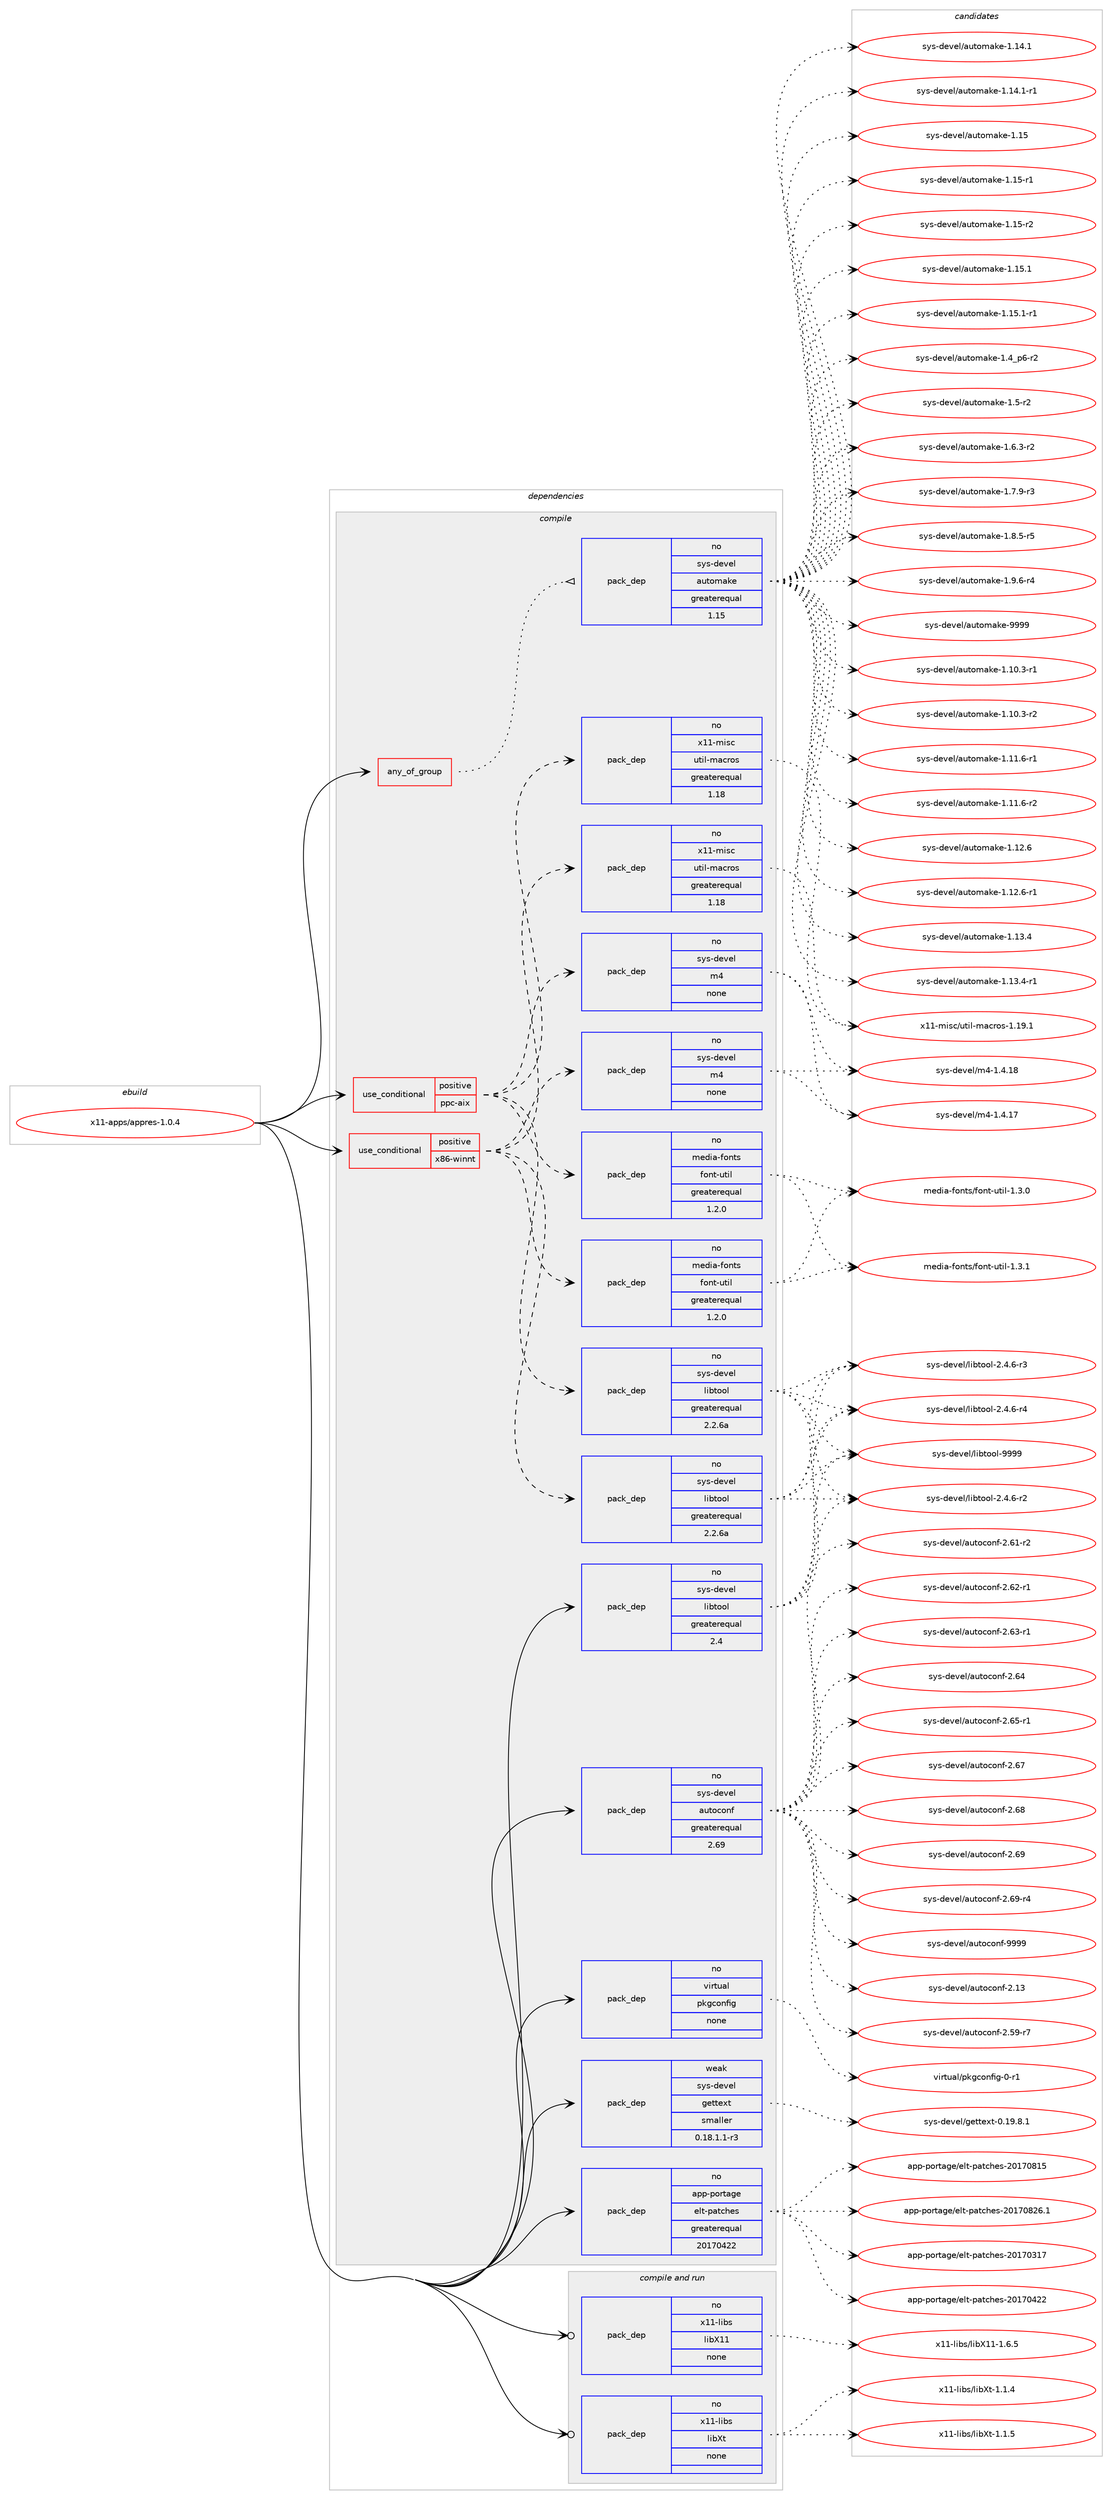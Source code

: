 digraph prolog {

# *************
# Graph options
# *************

newrank=true;
concentrate=true;
compound=true;
graph [rankdir=LR,fontname=Helvetica,fontsize=10,ranksep=1.5];#, ranksep=2.5, nodesep=0.2];
edge  [arrowhead=vee];
node  [fontname=Helvetica,fontsize=10];

# **********
# The ebuild
# **********

subgraph cluster_leftcol {
color=gray;
rank=same;
label=<<i>ebuild</i>>;
id [label="x11-apps/appres-1.0.4", color=red, width=4, href="../x11-apps/appres-1.0.4.svg"];
}

# ****************
# The dependencies
# ****************

subgraph cluster_midcol {
color=gray;
label=<<i>dependencies</i>>;
subgraph cluster_compile {
fillcolor="#eeeeee";
style=filled;
label=<<i>compile</i>>;
subgraph any8994 {
dependency508813 [label=<<TABLE BORDER="0" CELLBORDER="1" CELLSPACING="0" CELLPADDING="4"><TR><TD CELLPADDING="10">any_of_group</TD></TR></TABLE>>, shape=none, color=red];subgraph pack378108 {
dependency508814 [label=<<TABLE BORDER="0" CELLBORDER="1" CELLSPACING="0" CELLPADDING="4" WIDTH="220"><TR><TD ROWSPAN="6" CELLPADDING="30">pack_dep</TD></TR><TR><TD WIDTH="110">no</TD></TR><TR><TD>sys-devel</TD></TR><TR><TD>automake</TD></TR><TR><TD>greaterequal</TD></TR><TR><TD>1.15</TD></TR></TABLE>>, shape=none, color=blue];
}
dependency508813:e -> dependency508814:w [weight=20,style="dotted",arrowhead="oinv"];
}
id:e -> dependency508813:w [weight=20,style="solid",arrowhead="vee"];
subgraph cond121372 {
dependency508815 [label=<<TABLE BORDER="0" CELLBORDER="1" CELLSPACING="0" CELLPADDING="4"><TR><TD ROWSPAN="3" CELLPADDING="10">use_conditional</TD></TR><TR><TD>positive</TD></TR><TR><TD>ppc-aix</TD></TR></TABLE>>, shape=none, color=red];
subgraph pack378109 {
dependency508816 [label=<<TABLE BORDER="0" CELLBORDER="1" CELLSPACING="0" CELLPADDING="4" WIDTH="220"><TR><TD ROWSPAN="6" CELLPADDING="30">pack_dep</TD></TR><TR><TD WIDTH="110">no</TD></TR><TR><TD>sys-devel</TD></TR><TR><TD>libtool</TD></TR><TR><TD>greaterequal</TD></TR><TR><TD>2.2.6a</TD></TR></TABLE>>, shape=none, color=blue];
}
dependency508815:e -> dependency508816:w [weight=20,style="dashed",arrowhead="vee"];
subgraph pack378110 {
dependency508817 [label=<<TABLE BORDER="0" CELLBORDER="1" CELLSPACING="0" CELLPADDING="4" WIDTH="220"><TR><TD ROWSPAN="6" CELLPADDING="30">pack_dep</TD></TR><TR><TD WIDTH="110">no</TD></TR><TR><TD>sys-devel</TD></TR><TR><TD>m4</TD></TR><TR><TD>none</TD></TR><TR><TD></TD></TR></TABLE>>, shape=none, color=blue];
}
dependency508815:e -> dependency508817:w [weight=20,style="dashed",arrowhead="vee"];
subgraph pack378111 {
dependency508818 [label=<<TABLE BORDER="0" CELLBORDER="1" CELLSPACING="0" CELLPADDING="4" WIDTH="220"><TR><TD ROWSPAN="6" CELLPADDING="30">pack_dep</TD></TR><TR><TD WIDTH="110">no</TD></TR><TR><TD>x11-misc</TD></TR><TR><TD>util-macros</TD></TR><TR><TD>greaterequal</TD></TR><TR><TD>1.18</TD></TR></TABLE>>, shape=none, color=blue];
}
dependency508815:e -> dependency508818:w [weight=20,style="dashed",arrowhead="vee"];
subgraph pack378112 {
dependency508819 [label=<<TABLE BORDER="0" CELLBORDER="1" CELLSPACING="0" CELLPADDING="4" WIDTH="220"><TR><TD ROWSPAN="6" CELLPADDING="30">pack_dep</TD></TR><TR><TD WIDTH="110">no</TD></TR><TR><TD>media-fonts</TD></TR><TR><TD>font-util</TD></TR><TR><TD>greaterequal</TD></TR><TR><TD>1.2.0</TD></TR></TABLE>>, shape=none, color=blue];
}
dependency508815:e -> dependency508819:w [weight=20,style="dashed",arrowhead="vee"];
}
id:e -> dependency508815:w [weight=20,style="solid",arrowhead="vee"];
subgraph cond121373 {
dependency508820 [label=<<TABLE BORDER="0" CELLBORDER="1" CELLSPACING="0" CELLPADDING="4"><TR><TD ROWSPAN="3" CELLPADDING="10">use_conditional</TD></TR><TR><TD>positive</TD></TR><TR><TD>x86-winnt</TD></TR></TABLE>>, shape=none, color=red];
subgraph pack378113 {
dependency508821 [label=<<TABLE BORDER="0" CELLBORDER="1" CELLSPACING="0" CELLPADDING="4" WIDTH="220"><TR><TD ROWSPAN="6" CELLPADDING="30">pack_dep</TD></TR><TR><TD WIDTH="110">no</TD></TR><TR><TD>sys-devel</TD></TR><TR><TD>libtool</TD></TR><TR><TD>greaterequal</TD></TR><TR><TD>2.2.6a</TD></TR></TABLE>>, shape=none, color=blue];
}
dependency508820:e -> dependency508821:w [weight=20,style="dashed",arrowhead="vee"];
subgraph pack378114 {
dependency508822 [label=<<TABLE BORDER="0" CELLBORDER="1" CELLSPACING="0" CELLPADDING="4" WIDTH="220"><TR><TD ROWSPAN="6" CELLPADDING="30">pack_dep</TD></TR><TR><TD WIDTH="110">no</TD></TR><TR><TD>sys-devel</TD></TR><TR><TD>m4</TD></TR><TR><TD>none</TD></TR><TR><TD></TD></TR></TABLE>>, shape=none, color=blue];
}
dependency508820:e -> dependency508822:w [weight=20,style="dashed",arrowhead="vee"];
subgraph pack378115 {
dependency508823 [label=<<TABLE BORDER="0" CELLBORDER="1" CELLSPACING="0" CELLPADDING="4" WIDTH="220"><TR><TD ROWSPAN="6" CELLPADDING="30">pack_dep</TD></TR><TR><TD WIDTH="110">no</TD></TR><TR><TD>x11-misc</TD></TR><TR><TD>util-macros</TD></TR><TR><TD>greaterequal</TD></TR><TR><TD>1.18</TD></TR></TABLE>>, shape=none, color=blue];
}
dependency508820:e -> dependency508823:w [weight=20,style="dashed",arrowhead="vee"];
subgraph pack378116 {
dependency508824 [label=<<TABLE BORDER="0" CELLBORDER="1" CELLSPACING="0" CELLPADDING="4" WIDTH="220"><TR><TD ROWSPAN="6" CELLPADDING="30">pack_dep</TD></TR><TR><TD WIDTH="110">no</TD></TR><TR><TD>media-fonts</TD></TR><TR><TD>font-util</TD></TR><TR><TD>greaterequal</TD></TR><TR><TD>1.2.0</TD></TR></TABLE>>, shape=none, color=blue];
}
dependency508820:e -> dependency508824:w [weight=20,style="dashed",arrowhead="vee"];
}
id:e -> dependency508820:w [weight=20,style="solid",arrowhead="vee"];
subgraph pack378117 {
dependency508825 [label=<<TABLE BORDER="0" CELLBORDER="1" CELLSPACING="0" CELLPADDING="4" WIDTH="220"><TR><TD ROWSPAN="6" CELLPADDING="30">pack_dep</TD></TR><TR><TD WIDTH="110">no</TD></TR><TR><TD>app-portage</TD></TR><TR><TD>elt-patches</TD></TR><TR><TD>greaterequal</TD></TR><TR><TD>20170422</TD></TR></TABLE>>, shape=none, color=blue];
}
id:e -> dependency508825:w [weight=20,style="solid",arrowhead="vee"];
subgraph pack378118 {
dependency508826 [label=<<TABLE BORDER="0" CELLBORDER="1" CELLSPACING="0" CELLPADDING="4" WIDTH="220"><TR><TD ROWSPAN="6" CELLPADDING="30">pack_dep</TD></TR><TR><TD WIDTH="110">no</TD></TR><TR><TD>sys-devel</TD></TR><TR><TD>autoconf</TD></TR><TR><TD>greaterequal</TD></TR><TR><TD>2.69</TD></TR></TABLE>>, shape=none, color=blue];
}
id:e -> dependency508826:w [weight=20,style="solid",arrowhead="vee"];
subgraph pack378119 {
dependency508827 [label=<<TABLE BORDER="0" CELLBORDER="1" CELLSPACING="0" CELLPADDING="4" WIDTH="220"><TR><TD ROWSPAN="6" CELLPADDING="30">pack_dep</TD></TR><TR><TD WIDTH="110">no</TD></TR><TR><TD>sys-devel</TD></TR><TR><TD>libtool</TD></TR><TR><TD>greaterequal</TD></TR><TR><TD>2.4</TD></TR></TABLE>>, shape=none, color=blue];
}
id:e -> dependency508827:w [weight=20,style="solid",arrowhead="vee"];
subgraph pack378120 {
dependency508828 [label=<<TABLE BORDER="0" CELLBORDER="1" CELLSPACING="0" CELLPADDING="4" WIDTH="220"><TR><TD ROWSPAN="6" CELLPADDING="30">pack_dep</TD></TR><TR><TD WIDTH="110">no</TD></TR><TR><TD>virtual</TD></TR><TR><TD>pkgconfig</TD></TR><TR><TD>none</TD></TR><TR><TD></TD></TR></TABLE>>, shape=none, color=blue];
}
id:e -> dependency508828:w [weight=20,style="solid",arrowhead="vee"];
subgraph pack378121 {
dependency508829 [label=<<TABLE BORDER="0" CELLBORDER="1" CELLSPACING="0" CELLPADDING="4" WIDTH="220"><TR><TD ROWSPAN="6" CELLPADDING="30">pack_dep</TD></TR><TR><TD WIDTH="110">weak</TD></TR><TR><TD>sys-devel</TD></TR><TR><TD>gettext</TD></TR><TR><TD>smaller</TD></TR><TR><TD>0.18.1.1-r3</TD></TR></TABLE>>, shape=none, color=blue];
}
id:e -> dependency508829:w [weight=20,style="solid",arrowhead="vee"];
}
subgraph cluster_compileandrun {
fillcolor="#eeeeee";
style=filled;
label=<<i>compile and run</i>>;
subgraph pack378122 {
dependency508830 [label=<<TABLE BORDER="0" CELLBORDER="1" CELLSPACING="0" CELLPADDING="4" WIDTH="220"><TR><TD ROWSPAN="6" CELLPADDING="30">pack_dep</TD></TR><TR><TD WIDTH="110">no</TD></TR><TR><TD>x11-libs</TD></TR><TR><TD>libX11</TD></TR><TR><TD>none</TD></TR><TR><TD></TD></TR></TABLE>>, shape=none, color=blue];
}
id:e -> dependency508830:w [weight=20,style="solid",arrowhead="odotvee"];
subgraph pack378123 {
dependency508831 [label=<<TABLE BORDER="0" CELLBORDER="1" CELLSPACING="0" CELLPADDING="4" WIDTH="220"><TR><TD ROWSPAN="6" CELLPADDING="30">pack_dep</TD></TR><TR><TD WIDTH="110">no</TD></TR><TR><TD>x11-libs</TD></TR><TR><TD>libXt</TD></TR><TR><TD>none</TD></TR><TR><TD></TD></TR></TABLE>>, shape=none, color=blue];
}
id:e -> dependency508831:w [weight=20,style="solid",arrowhead="odotvee"];
}
subgraph cluster_run {
fillcolor="#eeeeee";
style=filled;
label=<<i>run</i>>;
}
}

# **************
# The candidates
# **************

subgraph cluster_choices {
rank=same;
color=gray;
label=<<i>candidates</i>>;

subgraph choice378108 {
color=black;
nodesep=1;
choice11512111545100101118101108479711711611110997107101454946494846514511449 [label="sys-devel/automake-1.10.3-r1", color=red, width=4,href="../sys-devel/automake-1.10.3-r1.svg"];
choice11512111545100101118101108479711711611110997107101454946494846514511450 [label="sys-devel/automake-1.10.3-r2", color=red, width=4,href="../sys-devel/automake-1.10.3-r2.svg"];
choice11512111545100101118101108479711711611110997107101454946494946544511449 [label="sys-devel/automake-1.11.6-r1", color=red, width=4,href="../sys-devel/automake-1.11.6-r1.svg"];
choice11512111545100101118101108479711711611110997107101454946494946544511450 [label="sys-devel/automake-1.11.6-r2", color=red, width=4,href="../sys-devel/automake-1.11.6-r2.svg"];
choice1151211154510010111810110847971171161111099710710145494649504654 [label="sys-devel/automake-1.12.6", color=red, width=4,href="../sys-devel/automake-1.12.6.svg"];
choice11512111545100101118101108479711711611110997107101454946495046544511449 [label="sys-devel/automake-1.12.6-r1", color=red, width=4,href="../sys-devel/automake-1.12.6-r1.svg"];
choice1151211154510010111810110847971171161111099710710145494649514652 [label="sys-devel/automake-1.13.4", color=red, width=4,href="../sys-devel/automake-1.13.4.svg"];
choice11512111545100101118101108479711711611110997107101454946495146524511449 [label="sys-devel/automake-1.13.4-r1", color=red, width=4,href="../sys-devel/automake-1.13.4-r1.svg"];
choice1151211154510010111810110847971171161111099710710145494649524649 [label="sys-devel/automake-1.14.1", color=red, width=4,href="../sys-devel/automake-1.14.1.svg"];
choice11512111545100101118101108479711711611110997107101454946495246494511449 [label="sys-devel/automake-1.14.1-r1", color=red, width=4,href="../sys-devel/automake-1.14.1-r1.svg"];
choice115121115451001011181011084797117116111109971071014549464953 [label="sys-devel/automake-1.15", color=red, width=4,href="../sys-devel/automake-1.15.svg"];
choice1151211154510010111810110847971171161111099710710145494649534511449 [label="sys-devel/automake-1.15-r1", color=red, width=4,href="../sys-devel/automake-1.15-r1.svg"];
choice1151211154510010111810110847971171161111099710710145494649534511450 [label="sys-devel/automake-1.15-r2", color=red, width=4,href="../sys-devel/automake-1.15-r2.svg"];
choice1151211154510010111810110847971171161111099710710145494649534649 [label="sys-devel/automake-1.15.1", color=red, width=4,href="../sys-devel/automake-1.15.1.svg"];
choice11512111545100101118101108479711711611110997107101454946495346494511449 [label="sys-devel/automake-1.15.1-r1", color=red, width=4,href="../sys-devel/automake-1.15.1-r1.svg"];
choice115121115451001011181011084797117116111109971071014549465295112544511450 [label="sys-devel/automake-1.4_p6-r2", color=red, width=4,href="../sys-devel/automake-1.4_p6-r2.svg"];
choice11512111545100101118101108479711711611110997107101454946534511450 [label="sys-devel/automake-1.5-r2", color=red, width=4,href="../sys-devel/automake-1.5-r2.svg"];
choice115121115451001011181011084797117116111109971071014549465446514511450 [label="sys-devel/automake-1.6.3-r2", color=red, width=4,href="../sys-devel/automake-1.6.3-r2.svg"];
choice115121115451001011181011084797117116111109971071014549465546574511451 [label="sys-devel/automake-1.7.9-r3", color=red, width=4,href="../sys-devel/automake-1.7.9-r3.svg"];
choice115121115451001011181011084797117116111109971071014549465646534511453 [label="sys-devel/automake-1.8.5-r5", color=red, width=4,href="../sys-devel/automake-1.8.5-r5.svg"];
choice115121115451001011181011084797117116111109971071014549465746544511452 [label="sys-devel/automake-1.9.6-r4", color=red, width=4,href="../sys-devel/automake-1.9.6-r4.svg"];
choice115121115451001011181011084797117116111109971071014557575757 [label="sys-devel/automake-9999", color=red, width=4,href="../sys-devel/automake-9999.svg"];
dependency508814:e -> choice11512111545100101118101108479711711611110997107101454946494846514511449:w [style=dotted,weight="100"];
dependency508814:e -> choice11512111545100101118101108479711711611110997107101454946494846514511450:w [style=dotted,weight="100"];
dependency508814:e -> choice11512111545100101118101108479711711611110997107101454946494946544511449:w [style=dotted,weight="100"];
dependency508814:e -> choice11512111545100101118101108479711711611110997107101454946494946544511450:w [style=dotted,weight="100"];
dependency508814:e -> choice1151211154510010111810110847971171161111099710710145494649504654:w [style=dotted,weight="100"];
dependency508814:e -> choice11512111545100101118101108479711711611110997107101454946495046544511449:w [style=dotted,weight="100"];
dependency508814:e -> choice1151211154510010111810110847971171161111099710710145494649514652:w [style=dotted,weight="100"];
dependency508814:e -> choice11512111545100101118101108479711711611110997107101454946495146524511449:w [style=dotted,weight="100"];
dependency508814:e -> choice1151211154510010111810110847971171161111099710710145494649524649:w [style=dotted,weight="100"];
dependency508814:e -> choice11512111545100101118101108479711711611110997107101454946495246494511449:w [style=dotted,weight="100"];
dependency508814:e -> choice115121115451001011181011084797117116111109971071014549464953:w [style=dotted,weight="100"];
dependency508814:e -> choice1151211154510010111810110847971171161111099710710145494649534511449:w [style=dotted,weight="100"];
dependency508814:e -> choice1151211154510010111810110847971171161111099710710145494649534511450:w [style=dotted,weight="100"];
dependency508814:e -> choice1151211154510010111810110847971171161111099710710145494649534649:w [style=dotted,weight="100"];
dependency508814:e -> choice11512111545100101118101108479711711611110997107101454946495346494511449:w [style=dotted,weight="100"];
dependency508814:e -> choice115121115451001011181011084797117116111109971071014549465295112544511450:w [style=dotted,weight="100"];
dependency508814:e -> choice11512111545100101118101108479711711611110997107101454946534511450:w [style=dotted,weight="100"];
dependency508814:e -> choice115121115451001011181011084797117116111109971071014549465446514511450:w [style=dotted,weight="100"];
dependency508814:e -> choice115121115451001011181011084797117116111109971071014549465546574511451:w [style=dotted,weight="100"];
dependency508814:e -> choice115121115451001011181011084797117116111109971071014549465646534511453:w [style=dotted,weight="100"];
dependency508814:e -> choice115121115451001011181011084797117116111109971071014549465746544511452:w [style=dotted,weight="100"];
dependency508814:e -> choice115121115451001011181011084797117116111109971071014557575757:w [style=dotted,weight="100"];
}
subgraph choice378109 {
color=black;
nodesep=1;
choice1151211154510010111810110847108105981161111111084550465246544511450 [label="sys-devel/libtool-2.4.6-r2", color=red, width=4,href="../sys-devel/libtool-2.4.6-r2.svg"];
choice1151211154510010111810110847108105981161111111084550465246544511451 [label="sys-devel/libtool-2.4.6-r3", color=red, width=4,href="../sys-devel/libtool-2.4.6-r3.svg"];
choice1151211154510010111810110847108105981161111111084550465246544511452 [label="sys-devel/libtool-2.4.6-r4", color=red, width=4,href="../sys-devel/libtool-2.4.6-r4.svg"];
choice1151211154510010111810110847108105981161111111084557575757 [label="sys-devel/libtool-9999", color=red, width=4,href="../sys-devel/libtool-9999.svg"];
dependency508816:e -> choice1151211154510010111810110847108105981161111111084550465246544511450:w [style=dotted,weight="100"];
dependency508816:e -> choice1151211154510010111810110847108105981161111111084550465246544511451:w [style=dotted,weight="100"];
dependency508816:e -> choice1151211154510010111810110847108105981161111111084550465246544511452:w [style=dotted,weight="100"];
dependency508816:e -> choice1151211154510010111810110847108105981161111111084557575757:w [style=dotted,weight="100"];
}
subgraph choice378110 {
color=black;
nodesep=1;
choice11512111545100101118101108471095245494652464955 [label="sys-devel/m4-1.4.17", color=red, width=4,href="../sys-devel/m4-1.4.17.svg"];
choice11512111545100101118101108471095245494652464956 [label="sys-devel/m4-1.4.18", color=red, width=4,href="../sys-devel/m4-1.4.18.svg"];
dependency508817:e -> choice11512111545100101118101108471095245494652464955:w [style=dotted,weight="100"];
dependency508817:e -> choice11512111545100101118101108471095245494652464956:w [style=dotted,weight="100"];
}
subgraph choice378111 {
color=black;
nodesep=1;
choice120494945109105115994711711610510845109979911411111545494649574649 [label="x11-misc/util-macros-1.19.1", color=red, width=4,href="../x11-misc/util-macros-1.19.1.svg"];
dependency508818:e -> choice120494945109105115994711711610510845109979911411111545494649574649:w [style=dotted,weight="100"];
}
subgraph choice378112 {
color=black;
nodesep=1;
choice10910110010597451021111101161154710211111011645117116105108454946514648 [label="media-fonts/font-util-1.3.0", color=red, width=4,href="../media-fonts/font-util-1.3.0.svg"];
choice10910110010597451021111101161154710211111011645117116105108454946514649 [label="media-fonts/font-util-1.3.1", color=red, width=4,href="../media-fonts/font-util-1.3.1.svg"];
dependency508819:e -> choice10910110010597451021111101161154710211111011645117116105108454946514648:w [style=dotted,weight="100"];
dependency508819:e -> choice10910110010597451021111101161154710211111011645117116105108454946514649:w [style=dotted,weight="100"];
}
subgraph choice378113 {
color=black;
nodesep=1;
choice1151211154510010111810110847108105981161111111084550465246544511450 [label="sys-devel/libtool-2.4.6-r2", color=red, width=4,href="../sys-devel/libtool-2.4.6-r2.svg"];
choice1151211154510010111810110847108105981161111111084550465246544511451 [label="sys-devel/libtool-2.4.6-r3", color=red, width=4,href="../sys-devel/libtool-2.4.6-r3.svg"];
choice1151211154510010111810110847108105981161111111084550465246544511452 [label="sys-devel/libtool-2.4.6-r4", color=red, width=4,href="../sys-devel/libtool-2.4.6-r4.svg"];
choice1151211154510010111810110847108105981161111111084557575757 [label="sys-devel/libtool-9999", color=red, width=4,href="../sys-devel/libtool-9999.svg"];
dependency508821:e -> choice1151211154510010111810110847108105981161111111084550465246544511450:w [style=dotted,weight="100"];
dependency508821:e -> choice1151211154510010111810110847108105981161111111084550465246544511451:w [style=dotted,weight="100"];
dependency508821:e -> choice1151211154510010111810110847108105981161111111084550465246544511452:w [style=dotted,weight="100"];
dependency508821:e -> choice1151211154510010111810110847108105981161111111084557575757:w [style=dotted,weight="100"];
}
subgraph choice378114 {
color=black;
nodesep=1;
choice11512111545100101118101108471095245494652464955 [label="sys-devel/m4-1.4.17", color=red, width=4,href="../sys-devel/m4-1.4.17.svg"];
choice11512111545100101118101108471095245494652464956 [label="sys-devel/m4-1.4.18", color=red, width=4,href="../sys-devel/m4-1.4.18.svg"];
dependency508822:e -> choice11512111545100101118101108471095245494652464955:w [style=dotted,weight="100"];
dependency508822:e -> choice11512111545100101118101108471095245494652464956:w [style=dotted,weight="100"];
}
subgraph choice378115 {
color=black;
nodesep=1;
choice120494945109105115994711711610510845109979911411111545494649574649 [label="x11-misc/util-macros-1.19.1", color=red, width=4,href="../x11-misc/util-macros-1.19.1.svg"];
dependency508823:e -> choice120494945109105115994711711610510845109979911411111545494649574649:w [style=dotted,weight="100"];
}
subgraph choice378116 {
color=black;
nodesep=1;
choice10910110010597451021111101161154710211111011645117116105108454946514648 [label="media-fonts/font-util-1.3.0", color=red, width=4,href="../media-fonts/font-util-1.3.0.svg"];
choice10910110010597451021111101161154710211111011645117116105108454946514649 [label="media-fonts/font-util-1.3.1", color=red, width=4,href="../media-fonts/font-util-1.3.1.svg"];
dependency508824:e -> choice10910110010597451021111101161154710211111011645117116105108454946514648:w [style=dotted,weight="100"];
dependency508824:e -> choice10910110010597451021111101161154710211111011645117116105108454946514649:w [style=dotted,weight="100"];
}
subgraph choice378117 {
color=black;
nodesep=1;
choice97112112451121111141169710310147101108116451129711699104101115455048495548514955 [label="app-portage/elt-patches-20170317", color=red, width=4,href="../app-portage/elt-patches-20170317.svg"];
choice97112112451121111141169710310147101108116451129711699104101115455048495548525050 [label="app-portage/elt-patches-20170422", color=red, width=4,href="../app-portage/elt-patches-20170422.svg"];
choice97112112451121111141169710310147101108116451129711699104101115455048495548564953 [label="app-portage/elt-patches-20170815", color=red, width=4,href="../app-portage/elt-patches-20170815.svg"];
choice971121124511211111411697103101471011081164511297116991041011154550484955485650544649 [label="app-portage/elt-patches-20170826.1", color=red, width=4,href="../app-portage/elt-patches-20170826.1.svg"];
dependency508825:e -> choice97112112451121111141169710310147101108116451129711699104101115455048495548514955:w [style=dotted,weight="100"];
dependency508825:e -> choice97112112451121111141169710310147101108116451129711699104101115455048495548525050:w [style=dotted,weight="100"];
dependency508825:e -> choice97112112451121111141169710310147101108116451129711699104101115455048495548564953:w [style=dotted,weight="100"];
dependency508825:e -> choice971121124511211111411697103101471011081164511297116991041011154550484955485650544649:w [style=dotted,weight="100"];
}
subgraph choice378118 {
color=black;
nodesep=1;
choice115121115451001011181011084797117116111991111101024550464951 [label="sys-devel/autoconf-2.13", color=red, width=4,href="../sys-devel/autoconf-2.13.svg"];
choice1151211154510010111810110847971171161119911111010245504653574511455 [label="sys-devel/autoconf-2.59-r7", color=red, width=4,href="../sys-devel/autoconf-2.59-r7.svg"];
choice1151211154510010111810110847971171161119911111010245504654494511450 [label="sys-devel/autoconf-2.61-r2", color=red, width=4,href="../sys-devel/autoconf-2.61-r2.svg"];
choice1151211154510010111810110847971171161119911111010245504654504511449 [label="sys-devel/autoconf-2.62-r1", color=red, width=4,href="../sys-devel/autoconf-2.62-r1.svg"];
choice1151211154510010111810110847971171161119911111010245504654514511449 [label="sys-devel/autoconf-2.63-r1", color=red, width=4,href="../sys-devel/autoconf-2.63-r1.svg"];
choice115121115451001011181011084797117116111991111101024550465452 [label="sys-devel/autoconf-2.64", color=red, width=4,href="../sys-devel/autoconf-2.64.svg"];
choice1151211154510010111810110847971171161119911111010245504654534511449 [label="sys-devel/autoconf-2.65-r1", color=red, width=4,href="../sys-devel/autoconf-2.65-r1.svg"];
choice115121115451001011181011084797117116111991111101024550465455 [label="sys-devel/autoconf-2.67", color=red, width=4,href="../sys-devel/autoconf-2.67.svg"];
choice115121115451001011181011084797117116111991111101024550465456 [label="sys-devel/autoconf-2.68", color=red, width=4,href="../sys-devel/autoconf-2.68.svg"];
choice115121115451001011181011084797117116111991111101024550465457 [label="sys-devel/autoconf-2.69", color=red, width=4,href="../sys-devel/autoconf-2.69.svg"];
choice1151211154510010111810110847971171161119911111010245504654574511452 [label="sys-devel/autoconf-2.69-r4", color=red, width=4,href="../sys-devel/autoconf-2.69-r4.svg"];
choice115121115451001011181011084797117116111991111101024557575757 [label="sys-devel/autoconf-9999", color=red, width=4,href="../sys-devel/autoconf-9999.svg"];
dependency508826:e -> choice115121115451001011181011084797117116111991111101024550464951:w [style=dotted,weight="100"];
dependency508826:e -> choice1151211154510010111810110847971171161119911111010245504653574511455:w [style=dotted,weight="100"];
dependency508826:e -> choice1151211154510010111810110847971171161119911111010245504654494511450:w [style=dotted,weight="100"];
dependency508826:e -> choice1151211154510010111810110847971171161119911111010245504654504511449:w [style=dotted,weight="100"];
dependency508826:e -> choice1151211154510010111810110847971171161119911111010245504654514511449:w [style=dotted,weight="100"];
dependency508826:e -> choice115121115451001011181011084797117116111991111101024550465452:w [style=dotted,weight="100"];
dependency508826:e -> choice1151211154510010111810110847971171161119911111010245504654534511449:w [style=dotted,weight="100"];
dependency508826:e -> choice115121115451001011181011084797117116111991111101024550465455:w [style=dotted,weight="100"];
dependency508826:e -> choice115121115451001011181011084797117116111991111101024550465456:w [style=dotted,weight="100"];
dependency508826:e -> choice115121115451001011181011084797117116111991111101024550465457:w [style=dotted,weight="100"];
dependency508826:e -> choice1151211154510010111810110847971171161119911111010245504654574511452:w [style=dotted,weight="100"];
dependency508826:e -> choice115121115451001011181011084797117116111991111101024557575757:w [style=dotted,weight="100"];
}
subgraph choice378119 {
color=black;
nodesep=1;
choice1151211154510010111810110847108105981161111111084550465246544511450 [label="sys-devel/libtool-2.4.6-r2", color=red, width=4,href="../sys-devel/libtool-2.4.6-r2.svg"];
choice1151211154510010111810110847108105981161111111084550465246544511451 [label="sys-devel/libtool-2.4.6-r3", color=red, width=4,href="../sys-devel/libtool-2.4.6-r3.svg"];
choice1151211154510010111810110847108105981161111111084550465246544511452 [label="sys-devel/libtool-2.4.6-r4", color=red, width=4,href="../sys-devel/libtool-2.4.6-r4.svg"];
choice1151211154510010111810110847108105981161111111084557575757 [label="sys-devel/libtool-9999", color=red, width=4,href="../sys-devel/libtool-9999.svg"];
dependency508827:e -> choice1151211154510010111810110847108105981161111111084550465246544511450:w [style=dotted,weight="100"];
dependency508827:e -> choice1151211154510010111810110847108105981161111111084550465246544511451:w [style=dotted,weight="100"];
dependency508827:e -> choice1151211154510010111810110847108105981161111111084550465246544511452:w [style=dotted,weight="100"];
dependency508827:e -> choice1151211154510010111810110847108105981161111111084557575757:w [style=dotted,weight="100"];
}
subgraph choice378120 {
color=black;
nodesep=1;
choice11810511411611797108471121071039911111010210510345484511449 [label="virtual/pkgconfig-0-r1", color=red, width=4,href="../virtual/pkgconfig-0-r1.svg"];
dependency508828:e -> choice11810511411611797108471121071039911111010210510345484511449:w [style=dotted,weight="100"];
}
subgraph choice378121 {
color=black;
nodesep=1;
choice1151211154510010111810110847103101116116101120116454846495746564649 [label="sys-devel/gettext-0.19.8.1", color=red, width=4,href="../sys-devel/gettext-0.19.8.1.svg"];
dependency508829:e -> choice1151211154510010111810110847103101116116101120116454846495746564649:w [style=dotted,weight="100"];
}
subgraph choice378122 {
color=black;
nodesep=1;
choice120494945108105981154710810598884949454946544653 [label="x11-libs/libX11-1.6.5", color=red, width=4,href="../x11-libs/libX11-1.6.5.svg"];
dependency508830:e -> choice120494945108105981154710810598884949454946544653:w [style=dotted,weight="100"];
}
subgraph choice378123 {
color=black;
nodesep=1;
choice12049494510810598115471081059888116454946494652 [label="x11-libs/libXt-1.1.4", color=red, width=4,href="../x11-libs/libXt-1.1.4.svg"];
choice12049494510810598115471081059888116454946494653 [label="x11-libs/libXt-1.1.5", color=red, width=4,href="../x11-libs/libXt-1.1.5.svg"];
dependency508831:e -> choice12049494510810598115471081059888116454946494652:w [style=dotted,weight="100"];
dependency508831:e -> choice12049494510810598115471081059888116454946494653:w [style=dotted,weight="100"];
}
}

}
